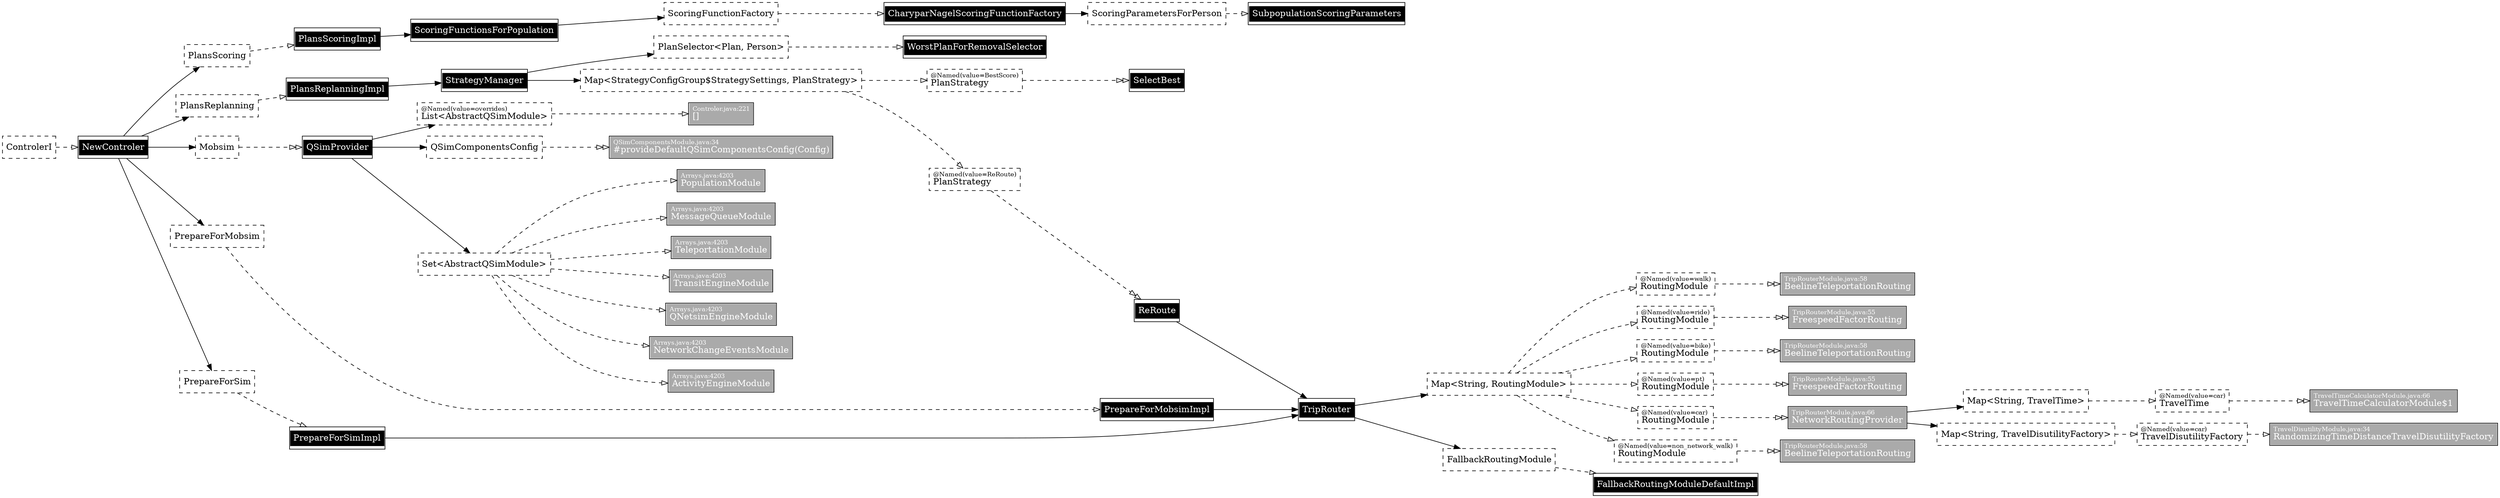 digraph injector {
graph [rankdir=LR];
x15 [margin="0.02,0", shape=box, style=dashed, label=<<table cellspacing="0" cellpadding="5" cellborder="0" border="0"><tr><td align="left" port="header" bgcolor="#ffffff"><font color="#000000" point-size="10">@Named(value=car)<br align="left"/></font><font color="#000000">TravelDisutilityFactory<br align="left"/></font></td></tr></table>>]
x51 [margin="0.02,0", shape=box, style=solid, label=<<table cellspacing="0" cellpadding="5" cellborder="0" border="0"><tr><td align="left" port="header" bgcolor="#aaaaaa"><font color="#ffffff" point-size="10">TripRouterModule.java:58<br align="left"/></font><font color="#ffffff">BeelineTeleportationRouting<br align="left"/></font></td></tr></table>>]
x4 [margin="0.02,0", shape=box, style=solid, label=<<table cellspacing="0" cellpadding="5" cellborder="0" border="0"><tr><td align="left" port="header" bgcolor="#aaaaaa"><font color="#ffffff" point-size="10">Arrays.java:4203<br align="left"/></font><font color="#ffffff">PopulationModule<br align="left"/></font></td></tr></table>>]
x17 [margin="0.02,0", shape=box, style=dashed, label=<<table cellspacing="0" cellpadding="5" cellborder="0" border="0"><tr><td align="left" port="header" bgcolor="#ffffff"><font color="#000000" point-size="10">@Named(value=overrides)<br align="left"/></font><font color="#000000">List&lt;AbstractQSimModule&gt;<br align="left"/></font></td></tr></table>>]
x27 [margin="0.02,0", shape=box, style=solid, label=<<table cellspacing="0" cellpadding="5" cellborder="0" border="0"><tr><td align="left" port="header" bgcolor="#aaaaaa"><font color="#ffffff" point-size="10">Arrays.java:4203<br align="left"/></font><font color="#ffffff">MessageQueueModule<br align="left"/></font></td></tr></table>>]
x48 [margin="0.02,0", shape=box, style=dashed, label=<<table cellspacing="0" cellpadding="5" cellborder="0" border="0"><tr><td align="left" port="header" bgcolor="#ffffff"><font color="#000000">ScoringParametersForPerson<br align="left"/></font></td></tr></table>>]
x43 [margin="0.02,0", shape=box, style=solid, label=<<table cellspacing="0" cellpadding="5" cellborder="0" border="0"><tr><td align="left" port="header" bgcolor="#000000"><font color="#ffffff">FallbackRoutingModuleDefaultImpl<br align="left"/></font></td></tr></table>>]
x53 [margin="0.02,0", shape=box, style=dashed, label=<<table cellspacing="0" cellpadding="5" cellborder="0" border="0"><tr><td align="left" port="header" bgcolor="#ffffff"><font color="#000000">PlansScoring<br align="left"/></font></td></tr></table>>]
x22 [margin="0.02,0", shape=box, style=solid, label=<<table cellspacing="0" cellpadding="5" cellborder="0" border="0"><tr><td align="left" port="header" bgcolor="#000000"><font color="#ffffff">ScoringFunctionsForPopulation<br align="left"/></font></td></tr></table>>]
x35 [margin="0.02,0", shape=box, style=solid, label=<<table cellspacing="0" cellpadding="5" cellborder="0" border="0"><tr><td align="left" port="header" bgcolor="#000000"><font color="#ffffff">ReRoute<br align="left"/></font></td></tr></table>>]
x44 [margin="0.02,0", shape=box, style=solid, label=<<table cellspacing="0" cellpadding="5" cellborder="0" border="0"><tr><td align="left" port="header" bgcolor="#000000"><font color="#ffffff">PlansReplanningImpl<br align="left"/></font></td></tr></table>>]
x56 [margin="0.02,0", shape=box, style=solid, label=<<table cellspacing="0" cellpadding="5" cellborder="0" border="0"><tr><td align="left" port="header" bgcolor="#000000"><font color="#ffffff">PrepareForMobsimImpl<br align="left"/></font></td></tr></table>>]
x41 [margin="0.02,0", shape=box, style=solid, label=<<table cellspacing="0" cellpadding="5" cellborder="0" border="0"><tr><td align="left" port="header" bgcolor="#aaaaaa"><font color="#ffffff" point-size="10">TripRouterModule.java:55<br align="left"/></font><font color="#ffffff">FreespeedFactorRouting<br align="left"/></font></td></tr></table>>]
x52 [margin="0.02,0", shape=box, style=solid, label=<<table cellspacing="0" cellpadding="5" cellborder="0" border="0"><tr><td align="left" port="header" bgcolor="#000000"><font color="#ffffff">TripRouter<br align="left"/></font></td></tr></table>>]
x30 [margin="0.02,0", shape=box, style=dashed, label=<<table cellspacing="0" cellpadding="5" cellborder="0" border="0"><tr><td align="left" port="header" bgcolor="#ffffff"><font color="#000000">PlansReplanning<br align="left"/></font></td></tr></table>>]
x49 [margin="0.02,0", shape=box, style=solid, label=<<table cellspacing="0" cellpadding="5" cellborder="0" border="0"><tr><td align="left" port="header" bgcolor="#000000"><font color="#ffffff">SubpopulationScoringParameters<br align="left"/></font></td></tr></table>>]
x19 [margin="0.02,0", shape=box, style=dashed, label=<<table cellspacing="0" cellpadding="5" cellborder="0" border="0"><tr><td align="left" port="header" bgcolor="#ffffff"><font color="#000000" point-size="10">@Named(value=walk)<br align="left"/></font><font color="#000000">RoutingModule<br align="left"/></font></td></tr></table>>]
x11 [margin="0.02,0", shape=box, style=solid, label=<<table cellspacing="0" cellpadding="5" cellborder="0" border="0"><tr><td align="left" port="header" bgcolor="#000000"><font color="#ffffff">SelectBest<br align="left"/></font></td></tr></table>>]
x37 [margin="0.02,0", shape=box, style=solid, label=<<table cellspacing="0" cellpadding="5" cellborder="0" border="0"><tr><td align="left" port="header" bgcolor="#aaaaaa"><font color="#ffffff" point-size="10">TripRouterModule.java:55<br align="left"/></font><font color="#ffffff">FreespeedFactorRouting<br align="left"/></font></td></tr></table>>]
x28 [margin="0.02,0", shape=box, style=solid, label=<<table cellspacing="0" cellpadding="5" cellborder="0" border="0"><tr><td align="left" port="header" bgcolor="#aaaaaa"><font color="#ffffff" point-size="10">Arrays.java:4203<br align="left"/></font><font color="#ffffff">TeleportationModule<br align="left"/></font></td></tr></table>>]
x40 [margin="0.02,0", shape=box, style=dashed, label=<<table cellspacing="0" cellpadding="5" cellborder="0" border="0"><tr><td align="left" port="header" bgcolor="#ffffff"><font color="#000000" point-size="10">@Named(value=ride)<br align="left"/></font><font color="#000000">RoutingModule<br align="left"/></font></td></tr></table>>]
x50 [margin="0.02,0", shape=box, style=dashed, label=<<table cellspacing="0" cellpadding="5" cellborder="0" border="0"><tr><td align="left" port="header" bgcolor="#ffffff"><font color="#000000" point-size="10">@Named(value=bike)<br align="left"/></font><font color="#000000">RoutingModule<br align="left"/></font></td></tr></table>>]
x24 [margin="0.02,0", shape=box, style=solid, label=<<table cellspacing="0" cellpadding="5" cellborder="0" border="0"><tr><td align="left" port="header" bgcolor="#000000"><font color="#ffffff">WorstPlanForRemovalSelector<br align="left"/></font></td></tr></table>>]
x20 [margin="0.02,0", shape=box, style=solid, label=<<table cellspacing="0" cellpadding="5" cellborder="0" border="0"><tr><td align="left" port="header" bgcolor="#aaaaaa"><font color="#ffffff" point-size="10">TripRouterModule.java:58<br align="left"/></font><font color="#ffffff">BeelineTeleportationRouting<br align="left"/></font></td></tr></table>>]
x54 [margin="0.02,0", shape=box, style=solid, label=<<table cellspacing="0" cellpadding="5" cellborder="0" border="0"><tr><td align="left" port="header" bgcolor="#000000"><font color="#ffffff">PlansScoringImpl<br align="left"/></font></td></tr></table>>]
x1 [margin="0.02,0", shape=box, style=solid, label=<<table cellspacing="0" cellpadding="5" cellborder="0" border="0"><tr><td align="left" port="header" bgcolor="#000000"><font color="#ffffff">NewControler<br align="left"/></font></td></tr></table>>]
x0 [margin="0.02,0", shape=box, style=dashed, label=<<table cellspacing="0" cellpadding="5" cellborder="0" border="0"><tr><td align="left" port="header" bgcolor="#ffffff"><font color="#000000">ControlerI<br align="left"/></font></td></tr></table>>]
x38 [margin="0.02,0", shape=box, style=dashed, label=<<table cellspacing="0" cellpadding="5" cellborder="0" border="0"><tr><td align="left" port="header" bgcolor="#ffffff"><font color="#000000">Mobsim<br align="left"/></font></td></tr></table>>]
x42 [margin="0.02,0", shape=box, style=dashed, label=<<table cellspacing="0" cellpadding="5" cellborder="0" border="0"><tr><td align="left" port="header" bgcolor="#ffffff"><font color="#000000">Map&lt;String, TravelTime&gt;<br align="left"/></font></td></tr></table>>]
x3 [margin="0.02,0", shape=box, style=solid, label=<<table cellspacing="0" cellpadding="5" cellborder="0" border="0"><tr><td align="left" port="header" bgcolor="#aaaaaa"><font color="#ffffff" point-size="10">Arrays.java:4203<br align="left"/></font><font color="#ffffff">TransitEngineModule<br align="left"/></font></td></tr></table>>]
x23 [margin="0.02,0", shape=box, style=dashed, label=<<table cellspacing="0" cellpadding="5" cellborder="0" border="0"><tr><td align="left" port="header" bgcolor="#ffffff"><font color="#000000">PlanSelector&lt;Plan, Person&gt;<br align="left"/></font></td></tr></table>>]
x12 [margin="0.02,0", shape=box, style=dashed, label=<<table cellspacing="0" cellpadding="5" cellborder="0" border="0"><tr><td align="left" port="header" bgcolor="#ffffff"><font color="#000000">Map&lt;String, RoutingModule&gt;<br align="left"/></font></td></tr></table>>]
x26 [margin="0.02,0", shape=box, style=solid, label=<<table cellspacing="0" cellpadding="5" cellborder="0" border="0"><tr><td align="left" port="header" bgcolor="#aaaaaa"><font color="#ffffff" point-size="10">Arrays.java:4203<br align="left"/></font><font color="#ffffff">QNetsimEngineModule<br align="left"/></font></td></tr></table>>]
x55 [margin="0.02,0", shape=box, style=dashed, label=<<table cellspacing="0" cellpadding="5" cellborder="0" border="0"><tr><td align="left" port="header" bgcolor="#ffffff"><font color="#000000">PrepareForMobsim<br align="left"/></font></td></tr></table>>]
x21 [margin="0.02,0", shape=box, style=solid, label=<<table cellspacing="0" cellpadding="5" cellborder="0" border="0"><tr><td align="left" port="header" bgcolor="#000000"><font color="#ffffff">StrategyManager<br align="left"/></font></td></tr></table>>]
x10 [margin="0.02,0", shape=box, style=dashed, label=<<table cellspacing="0" cellpadding="5" cellborder="0" border="0"><tr><td align="left" port="header" bgcolor="#ffffff"><font color="#000000" point-size="10">@Named(value=BestScore)<br align="left"/></font><font color="#000000">PlanStrategy<br align="left"/></font></td></tr></table>>]
x31 [margin="0.02,0", shape=box, style=dashed, label=<<table cellspacing="0" cellpadding="5" cellborder="0" border="0"><tr><td align="left" port="header" bgcolor="#ffffff"><font color="#000000">FallbackRoutingModule<br align="left"/></font></td></tr></table>>]
x16 [margin="0.02,0", shape=box, style=solid, label=<<table cellspacing="0" cellpadding="5" cellborder="0" border="0"><tr><td align="left" port="header" bgcolor="#aaaaaa"><font color="#ffffff" point-size="10">TravelDisutilityModule.java:34<br align="left"/></font><font color="#ffffff">RandomizingTimeDistanceTravelDisutilityFactory<br align="left"/></font></td></tr></table>>]
x58 [margin="0.02,0", shape=box, style=solid, label=<<table cellspacing="0" cellpadding="5" cellborder="0" border="0"><tr><td align="left" port="header" bgcolor="#000000"><font color="#ffffff">CharyparNagelScoringFunctionFactory<br align="left"/></font></td></tr></table>>]
x45 [margin="0.02,0", shape=box, style=dashed, label=<<table cellspacing="0" cellpadding="5" cellborder="0" border="0"><tr><td align="left" port="header" bgcolor="#ffffff"><font color="#000000">Map&lt;String, TravelDisutilityFactory&gt;<br align="left"/></font></td></tr></table>>]
x29 [margin="0.02,0", shape=box, style=solid, label=<<table cellspacing="0" cellpadding="5" cellborder="0" border="0"><tr><td align="left" port="header" bgcolor="#000000"><font color="#ffffff">PrepareForSimImpl<br align="left"/></font></td></tr></table>>]
x7 [margin="0.02,0", shape=box, style=dashed, label=<<table cellspacing="0" cellpadding="5" cellborder="0" border="0"><tr><td align="left" port="header" bgcolor="#ffffff"><font color="#000000">QSimComponentsConfig<br align="left"/></font></td></tr></table>>]
x36 [margin="0.02,0", shape=box, style=dashed, label=<<table cellspacing="0" cellpadding="5" cellborder="0" border="0"><tr><td align="left" port="header" bgcolor="#ffffff"><font color="#000000" point-size="10">@Named(value=pt)<br align="left"/></font><font color="#000000">RoutingModule<br align="left"/></font></td></tr></table>>]
x13 [margin="0.02,0", shape=box, style=dashed, label=<<table cellspacing="0" cellpadding="5" cellborder="0" border="0"><tr><td align="left" port="header" bgcolor="#ffffff"><font color="#000000" point-size="10">@Named(value=car)<br align="left"/></font><font color="#000000">RoutingModule<br align="left"/></font></td></tr></table>>]
x57 [margin="0.02,0", shape=box, style=dashed, label=<<table cellspacing="0" cellpadding="5" cellborder="0" border="0"><tr><td align="left" port="header" bgcolor="#ffffff"><font color="#000000">Map&lt;StrategyConfigGroup$StrategySettings, PlanStrategy&gt;<br align="left"/></font></td></tr></table>>]
x34 [margin="0.02,0", shape=box, style=dashed, label=<<table cellspacing="0" cellpadding="5" cellborder="0" border="0"><tr><td align="left" port="header" bgcolor="#ffffff"><font color="#000000" point-size="10">@Named(value=ReRoute)<br align="left"/></font><font color="#000000">PlanStrategy<br align="left"/></font></td></tr></table>>]
x2 [margin="0.02,0", shape=box, style=solid, label=<<table cellspacing="0" cellpadding="5" cellborder="0" border="0"><tr><td align="left" port="header" bgcolor="#aaaaaa"><font color="#ffffff" point-size="10">Arrays.java:4203<br align="left"/></font><font color="#ffffff">NetworkChangeEventsModule<br align="left"/></font></td></tr></table>>]
x6 [margin="0.02,0", shape=box, style=dashed, label=<<table cellspacing="0" cellpadding="5" cellborder="0" border="0"><tr><td align="left" port="header" bgcolor="#ffffff"><font color="#000000">PrepareForSim<br align="left"/></font></td></tr></table>>]
x25 [margin="0.02,0", shape=box, style=solid, label=<<table cellspacing="0" cellpadding="5" cellborder="0" border="0"><tr><td align="left" port="header" bgcolor="#aaaaaa"><font color="#ffffff" point-size="10">Arrays.java:4203<br align="left"/></font><font color="#ffffff">ActivityEngineModule<br align="left"/></font></td></tr></table>>]
x32 [margin="0.02,0", shape=box, style=dashed, label=<<table cellspacing="0" cellpadding="5" cellborder="0" border="0"><tr><td align="left" port="header" bgcolor="#ffffff"><font color="#000000" point-size="10">@Named(value=non_network_walk)<br align="left"/></font><font color="#000000">RoutingModule<br align="left"/></font></td></tr></table>>]
x5 [margin="0.02,0", shape=box, style=dashed, label=<<table cellspacing="0" cellpadding="5" cellborder="0" border="0"><tr><td align="left" port="header" bgcolor="#ffffff"><font color="#000000">Set&lt;AbstractQSimModule&gt;<br align="left"/></font></td></tr></table>>]
x8 [margin="0.02,0", shape=box, style=solid, label=<<table cellspacing="0" cellpadding="5" cellborder="0" border="0"><tr><td align="left" port="header" bgcolor="#aaaaaa"><font color="#ffffff" point-size="10">QSimComponentsModule.java:34<br align="left"/></font><font color="#ffffff">#provideDefaultQSimComponentsConfig(Config)<br align="left"/></font></td></tr></table>>]
x47 [margin="0.02,0", shape=box, style=solid, label=<<table cellspacing="0" cellpadding="5" cellborder="0" border="0"><tr><td align="left" port="header" bgcolor="#aaaaaa"><font color="#ffffff" point-size="10">TravelTimeCalculatorModule.java:66<br align="left"/></font><font color="#ffffff">TravelTimeCalculatorModule$1<br align="left"/></font></td></tr></table>>]
x9 [margin="0.02,0", shape=box, style=dashed, label=<<table cellspacing="0" cellpadding="5" cellborder="0" border="0"><tr><td align="left" port="header" bgcolor="#ffffff"><font color="#000000">ScoringFunctionFactory<br align="left"/></font></td></tr></table>>]
x14 [margin="0.02,0", shape=box, style=solid, label=<<table cellspacing="0" cellpadding="5" cellborder="0" border="0"><tr><td align="left" port="header" bgcolor="#aaaaaa"><font color="#ffffff" point-size="10">TripRouterModule.java:66<br align="left"/></font><font color="#ffffff">NetworkRoutingProvider<br align="left"/></font></td></tr></table>>]
x39 [margin="0.02,0", shape=box, style=solid, label=<<table cellspacing="0" cellpadding="5" cellborder="0" border="0"><tr><td align="left" port="header" bgcolor="#000000"><font color="#ffffff">QSimProvider<br align="left"/></font></td></tr></table>>]
x18 [margin="0.02,0", shape=box, style=solid, label=<<table cellspacing="0" cellpadding="5" cellborder="0" border="0"><tr><td align="left" port="header" bgcolor="#aaaaaa"><font color="#ffffff" point-size="10">Controler.java:221<br align="left"/></font><font color="#ffffff">[]<br align="left"/></font></td></tr></table>>]
x33 [margin="0.02,0", shape=box, style=solid, label=<<table cellspacing="0" cellpadding="5" cellborder="0" border="0"><tr><td align="left" port="header" bgcolor="#aaaaaa"><font color="#ffffff" point-size="10">TripRouterModule.java:58<br align="left"/></font><font color="#ffffff">BeelineTeleportationRouting<br align="left"/></font></td></tr></table>>]
x46 [margin="0.02,0", shape=box, style=dashed, label=<<table cellspacing="0" cellpadding="5" cellborder="0" border="0"><tr><td align="left" port="header" bgcolor="#ffffff"><font color="#000000" point-size="10">@Named(value=car)<br align="left"/></font><font color="#000000">TravelTime<br align="left"/></font></td></tr></table>>]
x0 -> x1 [style=dashed, arrowhead=onormal, arrowtail=none]
x1:m_86db3a50:e -> x6 [style=solid, arrowhead=normal, arrowtail=none]
x1:m_86db3a50:e -> x30 [style=solid, arrowhead=normal, arrowtail=none]
x1:m_86db3a50:e -> x38 [style=solid, arrowhead=normal, arrowtail=none]
x1:m_86db3a50:e -> x53 [style=solid, arrowhead=normal, arrowtail=none]
x1:m_86db3a50:e -> x55 [style=solid, arrowhead=normal, arrowtail=none]
x5 -> x2 [style=dashed, arrowhead=onormal, arrowtail=none]
x5 -> x3 [style=dashed, arrowhead=onormal, arrowtail=none]
x5 -> x4 [style=dashed, arrowhead=onormal, arrowtail=none]
x6 -> x29 [style=dashed, arrowhead=onormal, arrowtail=none]
x7 -> x8 [style=dashed, arrowhead=onormalonormal, arrowtail=none]
x9 -> x58 [style=dashed, arrowhead=onormal, arrowtail=none]
x57 -> x34 [style=dashed, arrowhead=onormal, arrowtail=none]
x57 -> x10 [style=dashed, arrowhead=onormal, arrowtail=none]
x10 -> x11 [style=dashed, arrowhead=onormalonormal, arrowtail=none]
x13 -> x14 [style=dashed, arrowhead=onormalonormal, arrowtail=none]
x14:m_67efb620:e -> x42 [style=solid, arrowhead=normal, arrowtail=none]
x14:m_37f7e85c:e -> x45 [style=solid, arrowhead=normal, arrowtail=none]
x15 -> x16 [style=dashed, arrowhead=onormal, arrowtail=none]
x17 -> x18 [style=dashed, arrowhead=onormal, arrowtail=none]
x19 -> x20 [style=dashed, arrowhead=onormalonormal, arrowtail=none]
x21:m_a15cbe:e -> x57 [style=solid, arrowhead=normal, arrowtail=none]
x21:m_22c5ba93:e -> x23 [style=solid, arrowhead=normal, arrowtail=none]
x22:m_d5fd2b09:e -> x9 [style=solid, arrowhead=normal, arrowtail=none]
x23 -> x24 [style=dashed, arrowhead=onormal, arrowtail=none]
x5 -> x25 [style=dashed, arrowhead=onormal, arrowtail=none]
x5 -> x26 [style=dashed, arrowhead=onormal, arrowtail=none]
x5 -> x27 [style=dashed, arrowhead=onormal, arrowtail=none]
x5 -> x28 [style=dashed, arrowhead=onormal, arrowtail=none]
x29:m_8f5c1d6f:e -> x52 [style=solid, arrowhead=normal, arrowtail=none]
x30 -> x44 [style=dashed, arrowhead=onormal, arrowtail=none]
x12 -> x13 [style=dashed, arrowhead=onormal, arrowtail=none]
x31 -> x43 [style=dashed, arrowhead=onormal, arrowtail=none]
x12 -> x32 [style=dashed, arrowhead=onormal, arrowtail=none]
x12 -> x36 [style=dashed, arrowhead=onormal, arrowtail=none]
x32 -> x33 [style=dashed, arrowhead=onormalonormal, arrowtail=none]
x34 -> x35 [style=dashed, arrowhead=onormalonormal, arrowtail=none]
x35:m_19e208aa:e -> x52 [style=solid, arrowhead=normal, arrowtail=none]
x36 -> x37 [style=dashed, arrowhead=onormalonormal, arrowtail=none]
x38 -> x39 [style=dashed, arrowhead=onormalonormal, arrowtail=none]
x39:m_1a704caa:e -> x5 [style=solid, arrowhead=normal, arrowtail=none]
x39:m_1a704caa:e -> x7 [style=solid, arrowhead=normal, arrowtail=none]
x39:m_1a704caa:e -> x17 [style=solid, arrowhead=normal, arrowtail=none]
x40 -> x41 [style=dashed, arrowhead=onormalonormal, arrowtail=none]
x44:m_439a5ee6:e -> x21 [style=solid, arrowhead=normal, arrowtail=none]
x46 -> x47 [style=dashed, arrowhead=onormalonormal, arrowtail=none]
x48 -> x49 [style=dashed, arrowhead=onormal, arrowtail=none]
x50 -> x51 [style=dashed, arrowhead=onormalonormal, arrowtail=none]
x52:m_40b051f1:e -> x12 [style=solid, arrowhead=normal, arrowtail=none]
x52:m_40b051f1:e -> x31 [style=solid, arrowhead=normal, arrowtail=none]
x45 -> x15 [style=dashed, arrowhead=onormal, arrowtail=none]
x53 -> x54 [style=dashed, arrowhead=onormal, arrowtail=none]
x54:m_5c7478ec:e -> x22 [style=solid, arrowhead=normal, arrowtail=none]
x55 -> x56 [style=dashed, arrowhead=onormal, arrowtail=none]
x56:m_e0740bbf:e -> x52 [style=solid, arrowhead=normal, arrowtail=none]
x42 -> x46 [style=dashed, arrowhead=onormal, arrowtail=none]
x12 -> x50 [style=dashed, arrowhead=onormal, arrowtail=none]
x12 -> x40 [style=dashed, arrowhead=onormal, arrowtail=none]
x12 -> x19 [style=dashed, arrowhead=onormal, arrowtail=none]
x58:m_5f750a8c:e -> x48 [style=solid, arrowhead=normal, arrowtail=none]
}
